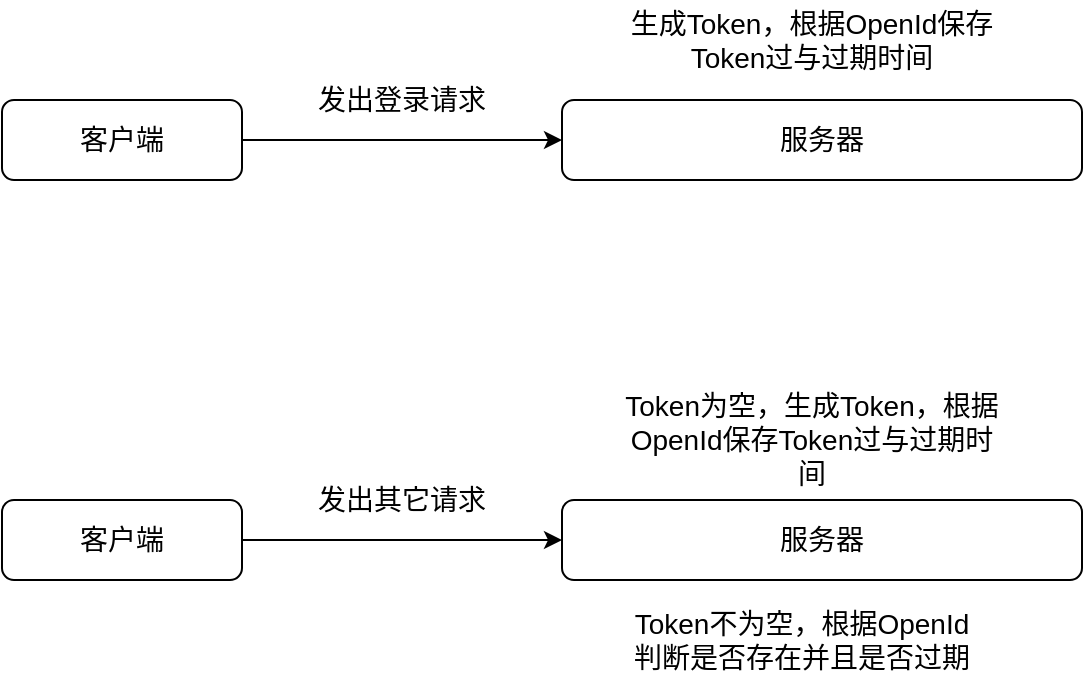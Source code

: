 <mxfile version="14.9.3" type="github">
  <diagram id="C5RBs43oDa-KdzZeNtuy" name="Page-1">
    <mxGraphModel dx="1422" dy="762" grid="1" gridSize="10" guides="1" tooltips="1" connect="1" arrows="1" fold="1" page="1" pageScale="1" pageWidth="827" pageHeight="1169" math="0" shadow="0">
      <root>
        <mxCell id="WIyWlLk6GJQsqaUBKTNV-0" />
        <mxCell id="WIyWlLk6GJQsqaUBKTNV-1" parent="WIyWlLk6GJQsqaUBKTNV-0" />
        <mxCell id="A5gds42u6pauVNAoux8l-4" style="edgeStyle=orthogonalEdgeStyle;rounded=0;sketch=0;orthogonalLoop=1;jettySize=auto;html=1;entryX=0;entryY=0.5;entryDx=0;entryDy=0;shadow=0;fontSize=14;strokeColor=#000000;" edge="1" parent="WIyWlLk6GJQsqaUBKTNV-1" source="WIyWlLk6GJQsqaUBKTNV-3" target="A5gds42u6pauVNAoux8l-0">
          <mxGeometry relative="1" as="geometry" />
        </mxCell>
        <mxCell id="WIyWlLk6GJQsqaUBKTNV-3" value="&lt;span style=&quot;font-size: 14px&quot;&gt;客户端&lt;/span&gt;" style="rounded=1;whiteSpace=wrap;html=1;fontSize=12;glass=0;strokeWidth=1;shadow=0;" parent="WIyWlLk6GJQsqaUBKTNV-1" vertex="1">
          <mxGeometry x="40" y="80" width="120" height="40" as="geometry" />
        </mxCell>
        <mxCell id="A5gds42u6pauVNAoux8l-0" value="&lt;font style=&quot;font-size: 14px&quot;&gt;服务器&lt;/font&gt;" style="rounded=1;whiteSpace=wrap;html=1;" vertex="1" parent="WIyWlLk6GJQsqaUBKTNV-1">
          <mxGeometry x="320" y="80" width="260" height="40" as="geometry" />
        </mxCell>
        <mxCell id="A5gds42u6pauVNAoux8l-5" value="发出登录请求" style="text;html=1;strokeColor=none;fillColor=none;align=center;verticalAlign=middle;whiteSpace=wrap;rounded=0;fontSize=14;" vertex="1" parent="WIyWlLk6GJQsqaUBKTNV-1">
          <mxGeometry x="190" y="70" width="100" height="20" as="geometry" />
        </mxCell>
        <mxCell id="A5gds42u6pauVNAoux8l-6" value="生成Token，根据OpenId保存Token过与过期时间" style="text;html=1;strokeColor=none;fillColor=none;align=center;verticalAlign=middle;whiteSpace=wrap;rounded=0;fontSize=14;" vertex="1" parent="WIyWlLk6GJQsqaUBKTNV-1">
          <mxGeometry x="350" y="30" width="190" height="40" as="geometry" />
        </mxCell>
        <mxCell id="A5gds42u6pauVNAoux8l-8" style="edgeStyle=orthogonalEdgeStyle;rounded=0;sketch=0;orthogonalLoop=1;jettySize=auto;html=1;entryX=0;entryY=0.5;entryDx=0;entryDy=0;shadow=0;fontSize=14;strokeColor=#000000;" edge="1" parent="WIyWlLk6GJQsqaUBKTNV-1" source="A5gds42u6pauVNAoux8l-9" target="A5gds42u6pauVNAoux8l-10">
          <mxGeometry relative="1" as="geometry" />
        </mxCell>
        <mxCell id="A5gds42u6pauVNAoux8l-9" value="&lt;span style=&quot;font-size: 14px&quot;&gt;客户端&lt;/span&gt;" style="rounded=1;whiteSpace=wrap;html=1;fontSize=12;glass=0;strokeWidth=1;shadow=0;" vertex="1" parent="WIyWlLk6GJQsqaUBKTNV-1">
          <mxGeometry x="40" y="280" width="120" height="40" as="geometry" />
        </mxCell>
        <mxCell id="A5gds42u6pauVNAoux8l-10" value="&lt;font style=&quot;font-size: 14px&quot;&gt;服务器&lt;/font&gt;" style="rounded=1;whiteSpace=wrap;html=1;" vertex="1" parent="WIyWlLk6GJQsqaUBKTNV-1">
          <mxGeometry x="320" y="280" width="260" height="40" as="geometry" />
        </mxCell>
        <mxCell id="A5gds42u6pauVNAoux8l-11" value="Token为空，生成Token，根据OpenId保存Token过与过期时间" style="text;html=1;strokeColor=none;fillColor=none;align=center;verticalAlign=middle;whiteSpace=wrap;rounded=0;fontSize=14;" vertex="1" parent="WIyWlLk6GJQsqaUBKTNV-1">
          <mxGeometry x="350" y="230" width="190" height="40" as="geometry" />
        </mxCell>
        <mxCell id="A5gds42u6pauVNAoux8l-12" value="Token不为空，根据OpenId判断是否存在并且是否过期" style="text;html=1;strokeColor=none;fillColor=none;align=center;verticalAlign=middle;whiteSpace=wrap;rounded=0;fontSize=14;" vertex="1" parent="WIyWlLk6GJQsqaUBKTNV-1">
          <mxGeometry x="350" y="340" width="180" height="20" as="geometry" />
        </mxCell>
        <mxCell id="A5gds42u6pauVNAoux8l-13" value="发出其它请求" style="text;html=1;strokeColor=none;fillColor=none;align=center;verticalAlign=middle;whiteSpace=wrap;rounded=0;fontSize=14;" vertex="1" parent="WIyWlLk6GJQsqaUBKTNV-1">
          <mxGeometry x="190" y="270" width="100" height="20" as="geometry" />
        </mxCell>
      </root>
    </mxGraphModel>
  </diagram>
</mxfile>
